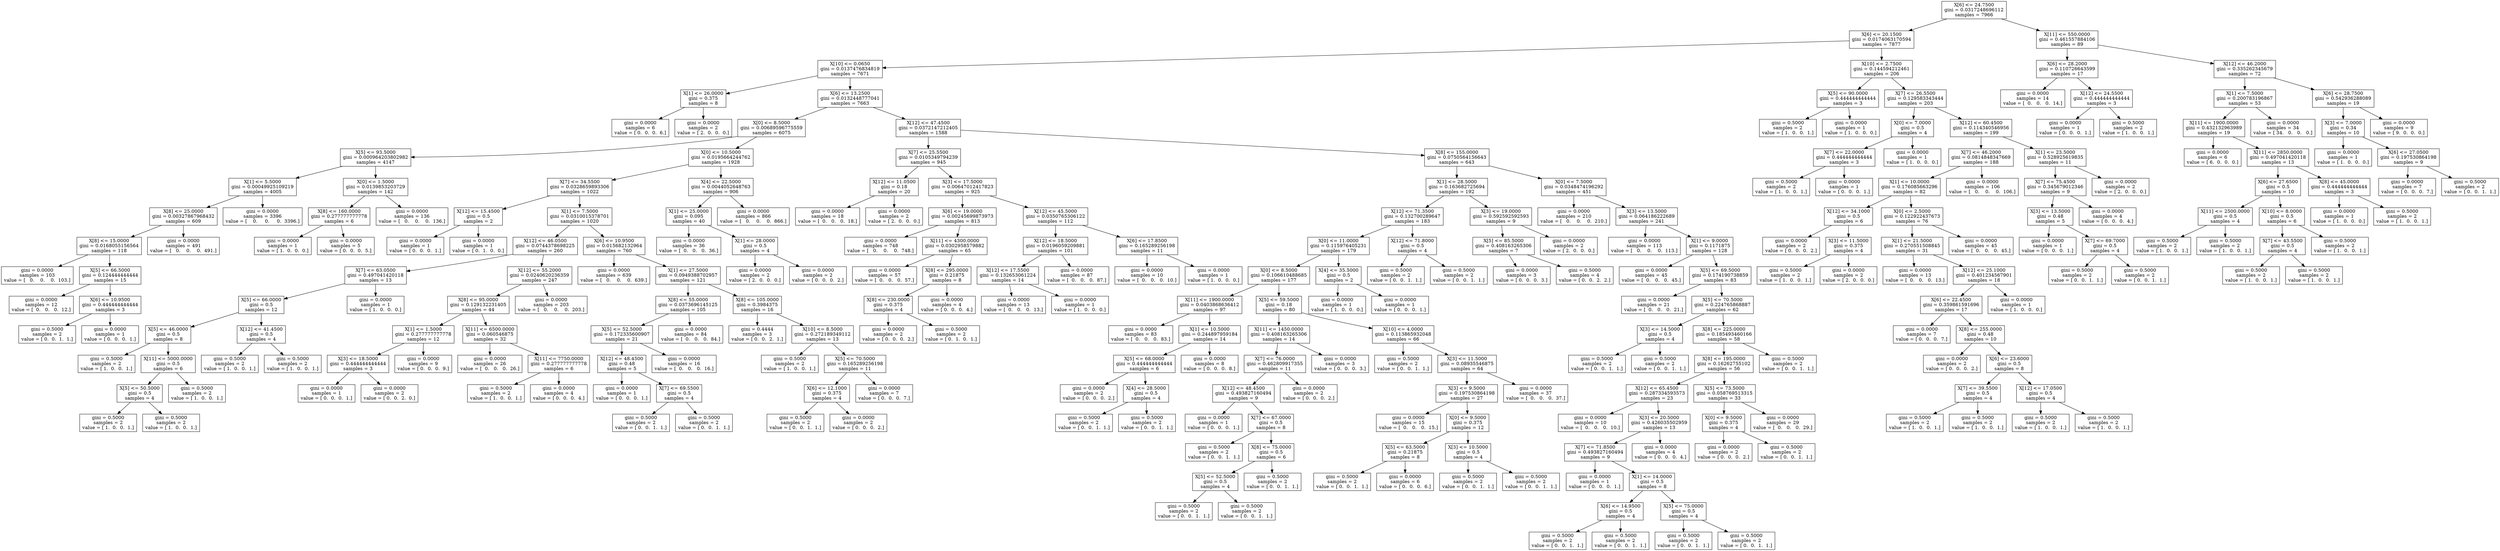 digraph Tree {
0 [label="X[6] <= 24.7500\ngini = 0.0317248696112\nsamples = 7966", shape="box"] ;
1 [label="X[6] <= 20.1500\ngini = 0.0174063170594\nsamples = 7877", shape="box"] ;
0 -> 1 ;
2 [label="X[10] <= 0.0650\ngini = 0.0137476834819\nsamples = 7671", shape="box"] ;
1 -> 2 ;
3 [label="X[1] <= 26.0000\ngini = 0.375\nsamples = 8", shape="box"] ;
2 -> 3 ;
4 [label="gini = 0.0000\nsamples = 6\nvalue = [ 0.  0.  0.  6.]", shape="box"] ;
3 -> 4 ;
5 [label="gini = 0.0000\nsamples = 2\nvalue = [ 2.  0.  0.  0.]", shape="box"] ;
3 -> 5 ;
6 [label="X[6] <= 13.2500\ngini = 0.0132448777041\nsamples = 7663", shape="box"] ;
2 -> 6 ;
7 [label="X[0] <= 8.5000\ngini = 0.00689596775559\nsamples = 6075", shape="box"] ;
6 -> 7 ;
8 [label="X[5] <= 93.5000\ngini = 0.000964203802982\nsamples = 4147", shape="box"] ;
7 -> 8 ;
9 [label="X[1] <= 5.5000\ngini = 0.00049925109219\nsamples = 4005", shape="box"] ;
8 -> 9 ;
10 [label="X[8] <= 25.0000\ngini = 0.00327867968432\nsamples = 609", shape="box"] ;
9 -> 10 ;
11 [label="X[8] <= 15.0000\ngini = 0.0168055156564\nsamples = 118", shape="box"] ;
10 -> 11 ;
12 [label="gini = 0.0000\nsamples = 103\nvalue = [   0.    0.    0.  103.]", shape="box"] ;
11 -> 12 ;
13 [label="X[5] <= 66.5000\ngini = 0.124444444444\nsamples = 15", shape="box"] ;
11 -> 13 ;
14 [label="gini = 0.0000\nsamples = 12\nvalue = [  0.   0.   0.  12.]", shape="box"] ;
13 -> 14 ;
15 [label="X[6] <= 10.9500\ngini = 0.444444444444\nsamples = 3", shape="box"] ;
13 -> 15 ;
16 [label="gini = 0.5000\nsamples = 2\nvalue = [ 0.  0.  1.  1.]", shape="box"] ;
15 -> 16 ;
17 [label="gini = 0.0000\nsamples = 1\nvalue = [ 0.  0.  0.  1.]", shape="box"] ;
15 -> 17 ;
18 [label="gini = 0.0000\nsamples = 491\nvalue = [   0.    0.    0.  491.]", shape="box"] ;
10 -> 18 ;
19 [label="gini = 0.0000\nsamples = 3396\nvalue = [    0.     0.     0.  3396.]", shape="box"] ;
9 -> 19 ;
20 [label="X[0] <= 1.5000\ngini = 0.0139853203729\nsamples = 142", shape="box"] ;
8 -> 20 ;
21 [label="X[8] <= 160.0000\ngini = 0.277777777778\nsamples = 6", shape="box"] ;
20 -> 21 ;
22 [label="gini = 0.0000\nsamples = 1\nvalue = [ 1.  0.  0.  0.]", shape="box"] ;
21 -> 22 ;
23 [label="gini = 0.0000\nsamples = 5\nvalue = [ 0.  0.  0.  5.]", shape="box"] ;
21 -> 23 ;
24 [label="gini = 0.0000\nsamples = 136\nvalue = [   0.    0.    0.  136.]", shape="box"] ;
20 -> 24 ;
25 [label="X[0] <= 10.5000\ngini = 0.0195664244762\nsamples = 1928", shape="box"] ;
7 -> 25 ;
26 [label="X[7] <= 34.5500\ngini = 0.0328659893306\nsamples = 1022", shape="box"] ;
25 -> 26 ;
27 [label="X[12] <= 15.4500\ngini = 0.5\nsamples = 2", shape="box"] ;
26 -> 27 ;
28 [label="gini = 0.0000\nsamples = 1\nvalue = [ 0.  0.  0.  1.]", shape="box"] ;
27 -> 28 ;
29 [label="gini = 0.0000\nsamples = 1\nvalue = [ 0.  1.  0.  0.]", shape="box"] ;
27 -> 29 ;
30 [label="X[1] <= 7.5000\ngini = 0.0310015378701\nsamples = 1020", shape="box"] ;
26 -> 30 ;
31 [label="X[12] <= 46.0500\ngini = 0.0744378698225\nsamples = 260", shape="box"] ;
30 -> 31 ;
32 [label="X[7] <= 63.0500\ngini = 0.497041420118\nsamples = 13", shape="box"] ;
31 -> 32 ;
33 [label="X[5] <= 66.0000\ngini = 0.5\nsamples = 12", shape="box"] ;
32 -> 33 ;
34 [label="X[5] <= 46.0000\ngini = 0.5\nsamples = 8", shape="box"] ;
33 -> 34 ;
35 [label="gini = 0.5000\nsamples = 2\nvalue = [ 1.  0.  0.  1.]", shape="box"] ;
34 -> 35 ;
36 [label="X[11] <= 5000.0000\ngini = 0.5\nsamples = 6", shape="box"] ;
34 -> 36 ;
37 [label="X[5] <= 50.5000\ngini = 0.5\nsamples = 4", shape="box"] ;
36 -> 37 ;
38 [label="gini = 0.5000\nsamples = 2\nvalue = [ 1.  0.  0.  1.]", shape="box"] ;
37 -> 38 ;
39 [label="gini = 0.5000\nsamples = 2\nvalue = [ 1.  0.  0.  1.]", shape="box"] ;
37 -> 39 ;
40 [label="gini = 0.5000\nsamples = 2\nvalue = [ 1.  0.  0.  1.]", shape="box"] ;
36 -> 40 ;
41 [label="X[12] <= 41.4500\ngini = 0.5\nsamples = 4", shape="box"] ;
33 -> 41 ;
42 [label="gini = 0.5000\nsamples = 2\nvalue = [ 1.  0.  0.  1.]", shape="box"] ;
41 -> 42 ;
43 [label="gini = 0.5000\nsamples = 2\nvalue = [ 1.  0.  0.  1.]", shape="box"] ;
41 -> 43 ;
44 [label="gini = 0.0000\nsamples = 1\nvalue = [ 1.  0.  0.  0.]", shape="box"] ;
32 -> 44 ;
45 [label="X[12] <= 55.2000\ngini = 0.0240620236359\nsamples = 247", shape="box"] ;
31 -> 45 ;
46 [label="X[8] <= 95.0000\ngini = 0.129132231405\nsamples = 44", shape="box"] ;
45 -> 46 ;
47 [label="X[1] <= 1.5000\ngini = 0.277777777778\nsamples = 12", shape="box"] ;
46 -> 47 ;
48 [label="X[3] <= 18.5000\ngini = 0.444444444444\nsamples = 3", shape="box"] ;
47 -> 48 ;
49 [label="gini = 0.0000\nsamples = 1\nvalue = [ 0.  0.  0.  1.]", shape="box"] ;
48 -> 49 ;
50 [label="gini = 0.0000\nsamples = 2\nvalue = [ 0.  0.  2.  0.]", shape="box"] ;
48 -> 50 ;
51 [label="gini = 0.0000\nsamples = 9\nvalue = [ 0.  0.  0.  9.]", shape="box"] ;
47 -> 51 ;
52 [label="X[11] <= 6500.0000\ngini = 0.060546875\nsamples = 32", shape="box"] ;
46 -> 52 ;
53 [label="gini = 0.0000\nsamples = 26\nvalue = [  0.   0.   0.  26.]", shape="box"] ;
52 -> 53 ;
54 [label="X[11] <= 7750.0000\ngini = 0.277777777778\nsamples = 6", shape="box"] ;
52 -> 54 ;
55 [label="gini = 0.5000\nsamples = 2\nvalue = [ 1.  0.  0.  1.]", shape="box"] ;
54 -> 55 ;
56 [label="gini = 0.0000\nsamples = 4\nvalue = [ 0.  0.  0.  4.]", shape="box"] ;
54 -> 56 ;
57 [label="gini = 0.0000\nsamples = 203\nvalue = [   0.    0.    0.  203.]", shape="box"] ;
45 -> 57 ;
58 [label="X[6] <= 10.9500\ngini = 0.015682132964\nsamples = 760", shape="box"] ;
30 -> 58 ;
59 [label="gini = 0.0000\nsamples = 639\nvalue = [   0.    0.    0.  639.]", shape="box"] ;
58 -> 59 ;
60 [label="X[1] <= 27.5000\ngini = 0.0949388702957\nsamples = 121", shape="box"] ;
58 -> 60 ;
61 [label="X[8] <= 55.0000\ngini = 0.0373696145125\nsamples = 105", shape="box"] ;
60 -> 61 ;
62 [label="X[5] <= 52.5000\ngini = 0.172335600907\nsamples = 21", shape="box"] ;
61 -> 62 ;
63 [label="X[12] <= 48.4500\ngini = 0.48\nsamples = 5", shape="box"] ;
62 -> 63 ;
64 [label="gini = 0.0000\nsamples = 1\nvalue = [ 0.  0.  0.  1.]", shape="box"] ;
63 -> 64 ;
65 [label="X[7] <= 69.5500\ngini = 0.5\nsamples = 4", shape="box"] ;
63 -> 65 ;
66 [label="gini = 0.5000\nsamples = 2\nvalue = [ 0.  0.  1.  1.]", shape="box"] ;
65 -> 66 ;
67 [label="gini = 0.5000\nsamples = 2\nvalue = [ 0.  0.  1.  1.]", shape="box"] ;
65 -> 67 ;
68 [label="gini = 0.0000\nsamples = 16\nvalue = [  0.   0.   0.  16.]", shape="box"] ;
62 -> 68 ;
69 [label="gini = 0.0000\nsamples = 84\nvalue = [  0.   0.   0.  84.]", shape="box"] ;
61 -> 69 ;
70 [label="X[8] <= 105.0000\ngini = 0.3984375\nsamples = 16", shape="box"] ;
60 -> 70 ;
71 [label="gini = 0.4444\nsamples = 3\nvalue = [ 0.  0.  2.  1.]", shape="box"] ;
70 -> 71 ;
72 [label="X[10] <= 8.5000\ngini = 0.272189349112\nsamples = 13", shape="box"] ;
70 -> 72 ;
73 [label="gini = 0.5000\nsamples = 2\nvalue = [ 1.  0.  0.  1.]", shape="box"] ;
72 -> 73 ;
74 [label="X[5] <= 70.5000\ngini = 0.165289256198\nsamples = 11", shape="box"] ;
72 -> 74 ;
75 [label="X[6] <= 12.1000\ngini = 0.375\nsamples = 4", shape="box"] ;
74 -> 75 ;
76 [label="gini = 0.5000\nsamples = 2\nvalue = [ 0.  0.  1.  1.]", shape="box"] ;
75 -> 76 ;
77 [label="gini = 0.0000\nsamples = 2\nvalue = [ 0.  0.  0.  2.]", shape="box"] ;
75 -> 77 ;
78 [label="gini = 0.0000\nsamples = 7\nvalue = [ 0.  0.  0.  7.]", shape="box"] ;
74 -> 78 ;
79 [label="X[4] <= 22.5000\ngini = 0.0044052648763\nsamples = 906", shape="box"] ;
25 -> 79 ;
80 [label="X[1] <= 25.0000\ngini = 0.095\nsamples = 40", shape="box"] ;
79 -> 80 ;
81 [label="gini = 0.0000\nsamples = 36\nvalue = [  0.   0.   0.  36.]", shape="box"] ;
80 -> 81 ;
82 [label="X[1] <= 28.0000\ngini = 0.5\nsamples = 4", shape="box"] ;
80 -> 82 ;
83 [label="gini = 0.0000\nsamples = 2\nvalue = [ 2.  0.  0.  0.]", shape="box"] ;
82 -> 83 ;
84 [label="gini = 0.0000\nsamples = 2\nvalue = [ 0.  0.  0.  2.]", shape="box"] ;
82 -> 84 ;
85 [label="gini = 0.0000\nsamples = 866\nvalue = [   0.    0.    0.  866.]", shape="box"] ;
79 -> 85 ;
86 [label="X[12] <= 47.4500\ngini = 0.0372147212405\nsamples = 1588", shape="box"] ;
6 -> 86 ;
87 [label="X[7] <= 25.5500\ngini = 0.0105349794239\nsamples = 945", shape="box"] ;
86 -> 87 ;
88 [label="X[12] <= 11.0500\ngini = 0.18\nsamples = 20", shape="box"] ;
87 -> 88 ;
89 [label="gini = 0.0000\nsamples = 18\nvalue = [  0.   0.   0.  18.]", shape="box"] ;
88 -> 89 ;
90 [label="gini = 0.0000\nsamples = 2\nvalue = [ 2.  0.  0.  0.]", shape="box"] ;
88 -> 90 ;
91 [label="X[3] <= 17.5000\ngini = 0.00647012417823\nsamples = 925", shape="box"] ;
87 -> 91 ;
92 [label="X[6] <= 19.0000\ngini = 0.00245699873973\nsamples = 813", shape="box"] ;
91 -> 92 ;
93 [label="gini = 0.0000\nsamples = 748\nvalue = [   0.    0.    0.  748.]", shape="box"] ;
92 -> 93 ;
94 [label="X[11] <= 4300.0000\ngini = 0.0302958579882\nsamples = 65", shape="box"] ;
92 -> 94 ;
95 [label="gini = 0.0000\nsamples = 57\nvalue = [  0.   0.   0.  57.]", shape="box"] ;
94 -> 95 ;
96 [label="X[8] <= 295.0000\ngini = 0.21875\nsamples = 8", shape="box"] ;
94 -> 96 ;
97 [label="X[8] <= 230.0000\ngini = 0.375\nsamples = 4", shape="box"] ;
96 -> 97 ;
98 [label="gini = 0.0000\nsamples = 2\nvalue = [ 0.  0.  0.  2.]", shape="box"] ;
97 -> 98 ;
99 [label="gini = 0.5000\nsamples = 2\nvalue = [ 0.  1.  0.  1.]", shape="box"] ;
97 -> 99 ;
100 [label="gini = 0.0000\nsamples = 4\nvalue = [ 0.  0.  0.  4.]", shape="box"] ;
96 -> 100 ;
101 [label="X[12] <= 45.5000\ngini = 0.0350765306122\nsamples = 112", shape="box"] ;
91 -> 101 ;
102 [label="X[12] <= 18.5000\ngini = 0.0196059209881\nsamples = 101", shape="box"] ;
101 -> 102 ;
103 [label="X[12] <= 17.5500\ngini = 0.132653061224\nsamples = 14", shape="box"] ;
102 -> 103 ;
104 [label="gini = 0.0000\nsamples = 13\nvalue = [  0.   0.   0.  13.]", shape="box"] ;
103 -> 104 ;
105 [label="gini = 0.0000\nsamples = 1\nvalue = [ 1.  0.  0.  0.]", shape="box"] ;
103 -> 105 ;
106 [label="gini = 0.0000\nsamples = 87\nvalue = [  0.   0.   0.  87.]", shape="box"] ;
102 -> 106 ;
107 [label="X[6] <= 17.8500\ngini = 0.165289256198\nsamples = 11", shape="box"] ;
101 -> 107 ;
108 [label="gini = 0.0000\nsamples = 10\nvalue = [  0.   0.   0.  10.]", shape="box"] ;
107 -> 108 ;
109 [label="gini = 0.0000\nsamples = 1\nvalue = [ 1.  0.  0.  0.]", shape="box"] ;
107 -> 109 ;
110 [label="X[8] <= 155.0000\ngini = 0.0750564156643\nsamples = 643", shape="box"] ;
86 -> 110 ;
111 [label="X[1] <= 28.5000\ngini = 0.163682725694\nsamples = 192", shape="box"] ;
110 -> 111 ;
112 [label="X[12] <= 71.3500\ngini = 0.132700289647\nsamples = 183", shape="box"] ;
111 -> 112 ;
113 [label="X[0] <= 11.0000\ngini = 0.115976405231\nsamples = 179", shape="box"] ;
112 -> 113 ;
114 [label="X[0] <= 8.5000\ngini = 0.106610488685\nsamples = 177", shape="box"] ;
113 -> 114 ;
115 [label="X[11] <= 1900.0000\ngini = 0.0403868636412\nsamples = 97", shape="box"] ;
114 -> 115 ;
116 [label="gini = 0.0000\nsamples = 83\nvalue = [  0.   0.   0.  83.]", shape="box"] ;
115 -> 116 ;
117 [label="X[1] <= 10.5000\ngini = 0.244897959184\nsamples = 14", shape="box"] ;
115 -> 117 ;
118 [label="X[5] <= 68.0000\ngini = 0.444444444444\nsamples = 6", shape="box"] ;
117 -> 118 ;
119 [label="gini = 0.0000\nsamples = 2\nvalue = [ 0.  0.  0.  2.]", shape="box"] ;
118 -> 119 ;
120 [label="X[4] <= 28.5000\ngini = 0.5\nsamples = 4", shape="box"] ;
118 -> 120 ;
121 [label="gini = 0.5000\nsamples = 2\nvalue = [ 0.  0.  1.  1.]", shape="box"] ;
120 -> 121 ;
122 [label="gini = 0.5000\nsamples = 2\nvalue = [ 0.  0.  1.  1.]", shape="box"] ;
120 -> 122 ;
123 [label="gini = 0.0000\nsamples = 8\nvalue = [ 0.  0.  0.  8.]", shape="box"] ;
117 -> 123 ;
124 [label="X[5] <= 59.5000\ngini = 0.18\nsamples = 80", shape="box"] ;
114 -> 124 ;
125 [label="X[11] <= 1450.0000\ngini = 0.408163265306\nsamples = 14", shape="box"] ;
124 -> 125 ;
126 [label="X[7] <= 76.0000\ngini = 0.462809917355\nsamples = 11", shape="box"] ;
125 -> 126 ;
127 [label="X[12] <= 48.4500\ngini = 0.493827160494\nsamples = 9", shape="box"] ;
126 -> 127 ;
128 [label="gini = 0.0000\nsamples = 1\nvalue = [ 0.  0.  0.  1.]", shape="box"] ;
127 -> 128 ;
129 [label="X[7] <= 67.0000\ngini = 0.5\nsamples = 8", shape="box"] ;
127 -> 129 ;
130 [label="gini = 0.5000\nsamples = 2\nvalue = [ 0.  0.  1.  1.]", shape="box"] ;
129 -> 130 ;
131 [label="X[8] <= 75.0000\ngini = 0.5\nsamples = 6", shape="box"] ;
129 -> 131 ;
132 [label="X[5] <= 52.5000\ngini = 0.5\nsamples = 4", shape="box"] ;
131 -> 132 ;
133 [label="gini = 0.5000\nsamples = 2\nvalue = [ 0.  0.  1.  1.]", shape="box"] ;
132 -> 133 ;
134 [label="gini = 0.5000\nsamples = 2\nvalue = [ 0.  0.  1.  1.]", shape="box"] ;
132 -> 134 ;
135 [label="gini = 0.5000\nsamples = 2\nvalue = [ 0.  0.  1.  1.]", shape="box"] ;
131 -> 135 ;
136 [label="gini = 0.0000\nsamples = 2\nvalue = [ 0.  0.  0.  2.]", shape="box"] ;
126 -> 136 ;
137 [label="gini = 0.0000\nsamples = 3\nvalue = [ 0.  0.  0.  3.]", shape="box"] ;
125 -> 137 ;
138 [label="X[10] <= 4.0000\ngini = 0.113865932048\nsamples = 66", shape="box"] ;
124 -> 138 ;
139 [label="gini = 0.5000\nsamples = 2\nvalue = [ 0.  0.  1.  1.]", shape="box"] ;
138 -> 139 ;
140 [label="X[3] <= 11.5000\ngini = 0.08935546875\nsamples = 64", shape="box"] ;
138 -> 140 ;
141 [label="X[3] <= 9.5000\ngini = 0.197530864198\nsamples = 27", shape="box"] ;
140 -> 141 ;
142 [label="gini = 0.0000\nsamples = 15\nvalue = [  0.   0.   0.  15.]", shape="box"] ;
141 -> 142 ;
143 [label="X[0] <= 9.5000\ngini = 0.375\nsamples = 12", shape="box"] ;
141 -> 143 ;
144 [label="X[5] <= 63.5000\ngini = 0.21875\nsamples = 8", shape="box"] ;
143 -> 144 ;
145 [label="gini = 0.5000\nsamples = 2\nvalue = [ 0.  0.  1.  1.]", shape="box"] ;
144 -> 145 ;
146 [label="gini = 0.0000\nsamples = 6\nvalue = [ 0.  0.  0.  6.]", shape="box"] ;
144 -> 146 ;
147 [label="X[3] <= 10.5000\ngini = 0.5\nsamples = 4", shape="box"] ;
143 -> 147 ;
148 [label="gini = 0.5000\nsamples = 2\nvalue = [ 0.  0.  1.  1.]", shape="box"] ;
147 -> 148 ;
149 [label="gini = 0.5000\nsamples = 2\nvalue = [ 0.  0.  1.  1.]", shape="box"] ;
147 -> 149 ;
150 [label="gini = 0.0000\nsamples = 37\nvalue = [  0.   0.   0.  37.]", shape="box"] ;
140 -> 150 ;
151 [label="X[4] <= 35.5000\ngini = 0.5\nsamples = 2", shape="box"] ;
113 -> 151 ;
152 [label="gini = 0.0000\nsamples = 1\nvalue = [ 1.  0.  0.  0.]", shape="box"] ;
151 -> 152 ;
153 [label="gini = 0.0000\nsamples = 1\nvalue = [ 0.  0.  0.  1.]", shape="box"] ;
151 -> 153 ;
154 [label="X[12] <= 71.8000\ngini = 0.5\nsamples = 4", shape="box"] ;
112 -> 154 ;
155 [label="gini = 0.5000\nsamples = 2\nvalue = [ 0.  0.  1.  1.]", shape="box"] ;
154 -> 155 ;
156 [label="gini = 0.5000\nsamples = 2\nvalue = [ 0.  0.  1.  1.]", shape="box"] ;
154 -> 156 ;
157 [label="X[3] <= 19.0000\ngini = 0.592592592593\nsamples = 9", shape="box"] ;
111 -> 157 ;
158 [label="X[5] <= 85.5000\ngini = 0.408163265306\nsamples = 7", shape="box"] ;
157 -> 158 ;
159 [label="gini = 0.0000\nsamples = 3\nvalue = [ 0.  0.  0.  3.]", shape="box"] ;
158 -> 159 ;
160 [label="gini = 0.5000\nsamples = 4\nvalue = [ 0.  0.  2.  2.]", shape="box"] ;
158 -> 160 ;
161 [label="gini = 0.0000\nsamples = 2\nvalue = [ 2.  0.  0.  0.]", shape="box"] ;
157 -> 161 ;
162 [label="X[0] <= 7.5000\ngini = 0.0348474196292\nsamples = 451", shape="box"] ;
110 -> 162 ;
163 [label="gini = 0.0000\nsamples = 210\nvalue = [   0.    0.    0.  210.]", shape="box"] ;
162 -> 163 ;
164 [label="X[3] <= 13.5000\ngini = 0.064186222689\nsamples = 241", shape="box"] ;
162 -> 164 ;
165 [label="gini = 0.0000\nsamples = 113\nvalue = [   0.    0.    0.  113.]", shape="box"] ;
164 -> 165 ;
166 [label="X[1] <= 9.0000\ngini = 0.1171875\nsamples = 128", shape="box"] ;
164 -> 166 ;
167 [label="gini = 0.0000\nsamples = 45\nvalue = [  0.   0.   0.  45.]", shape="box"] ;
166 -> 167 ;
168 [label="X[5] <= 69.5000\ngini = 0.174190738859\nsamples = 83", shape="box"] ;
166 -> 168 ;
169 [label="gini = 0.0000\nsamples = 21\nvalue = [  0.   0.   0.  21.]", shape="box"] ;
168 -> 169 ;
170 [label="X[5] <= 70.5000\ngini = 0.224765868887\nsamples = 62", shape="box"] ;
168 -> 170 ;
171 [label="X[3] <= 14.5000\ngini = 0.5\nsamples = 4", shape="box"] ;
170 -> 171 ;
172 [label="gini = 0.5000\nsamples = 2\nvalue = [ 0.  0.  1.  1.]", shape="box"] ;
171 -> 172 ;
173 [label="gini = 0.5000\nsamples = 2\nvalue = [ 0.  0.  1.  1.]", shape="box"] ;
171 -> 173 ;
174 [label="X[8] <= 225.0000\ngini = 0.185493460166\nsamples = 58", shape="box"] ;
170 -> 174 ;
175 [label="X[8] <= 195.0000\ngini = 0.16262755102\nsamples = 56", shape="box"] ;
174 -> 175 ;
176 [label="X[12] <= 65.4500\ngini = 0.287334593573\nsamples = 23", shape="box"] ;
175 -> 176 ;
177 [label="gini = 0.0000\nsamples = 10\nvalue = [  0.   0.   0.  10.]", shape="box"] ;
176 -> 177 ;
178 [label="X[3] <= 20.5000\ngini = 0.426035502959\nsamples = 13", shape="box"] ;
176 -> 178 ;
179 [label="X[7] <= 71.8500\ngini = 0.493827160494\nsamples = 9", shape="box"] ;
178 -> 179 ;
180 [label="gini = 0.0000\nsamples = 1\nvalue = [ 0.  0.  0.  1.]", shape="box"] ;
179 -> 180 ;
181 [label="X[1] <= 14.0000\ngini = 0.5\nsamples = 8", shape="box"] ;
179 -> 181 ;
182 [label="X[6] <= 14.9500\ngini = 0.5\nsamples = 4", shape="box"] ;
181 -> 182 ;
183 [label="gini = 0.5000\nsamples = 2\nvalue = [ 0.  0.  1.  1.]", shape="box"] ;
182 -> 183 ;
184 [label="gini = 0.5000\nsamples = 2\nvalue = [ 0.  0.  1.  1.]", shape="box"] ;
182 -> 184 ;
185 [label="X[5] <= 75.0000\ngini = 0.5\nsamples = 4", shape="box"] ;
181 -> 185 ;
186 [label="gini = 0.5000\nsamples = 2\nvalue = [ 0.  0.  1.  1.]", shape="box"] ;
185 -> 186 ;
187 [label="gini = 0.5000\nsamples = 2\nvalue = [ 0.  0.  1.  1.]", shape="box"] ;
185 -> 187 ;
188 [label="gini = 0.0000\nsamples = 4\nvalue = [ 0.  0.  0.  4.]", shape="box"] ;
178 -> 188 ;
189 [label="X[5] <= 73.5000\ngini = 0.058769513315\nsamples = 33", shape="box"] ;
175 -> 189 ;
190 [label="X[0] <= 9.5000\ngini = 0.375\nsamples = 4", shape="box"] ;
189 -> 190 ;
191 [label="gini = 0.0000\nsamples = 2\nvalue = [ 0.  0.  0.  2.]", shape="box"] ;
190 -> 191 ;
192 [label="gini = 0.5000\nsamples = 2\nvalue = [ 0.  0.  1.  1.]", shape="box"] ;
190 -> 192 ;
193 [label="gini = 0.0000\nsamples = 29\nvalue = [  0.   0.   0.  29.]", shape="box"] ;
189 -> 193 ;
194 [label="gini = 0.5000\nsamples = 2\nvalue = [ 0.  0.  1.  1.]", shape="box"] ;
174 -> 194 ;
195 [label="X[10] <= 2.7500\ngini = 0.144594212461\nsamples = 206", shape="box"] ;
1 -> 195 ;
196 [label="X[5] <= 90.0000\ngini = 0.444444444444\nsamples = 3", shape="box"] ;
195 -> 196 ;
197 [label="gini = 0.5000\nsamples = 2\nvalue = [ 1.  0.  0.  1.]", shape="box"] ;
196 -> 197 ;
198 [label="gini = 0.0000\nsamples = 1\nvalue = [ 1.  0.  0.  0.]", shape="box"] ;
196 -> 198 ;
199 [label="X[7] <= 26.5500\ngini = 0.129583343444\nsamples = 203", shape="box"] ;
195 -> 199 ;
200 [label="X[0] <= 7.0000\ngini = 0.5\nsamples = 4", shape="box"] ;
199 -> 200 ;
201 [label="X[7] <= 22.0000\ngini = 0.444444444444\nsamples = 3", shape="box"] ;
200 -> 201 ;
202 [label="gini = 0.5000\nsamples = 2\nvalue = [ 1.  0.  0.  1.]", shape="box"] ;
201 -> 202 ;
203 [label="gini = 0.0000\nsamples = 1\nvalue = [ 0.  0.  0.  1.]", shape="box"] ;
201 -> 203 ;
204 [label="gini = 0.0000\nsamples = 1\nvalue = [ 1.  0.  0.  0.]", shape="box"] ;
200 -> 204 ;
205 [label="X[12] <= 60.4500\ngini = 0.114340546956\nsamples = 199", shape="box"] ;
199 -> 205 ;
206 [label="X[7] <= 46.2000\ngini = 0.0814848347669\nsamples = 188", shape="box"] ;
205 -> 206 ;
207 [label="X[1] <= 10.0000\ngini = 0.176085663296\nsamples = 82", shape="box"] ;
206 -> 207 ;
208 [label="X[12] <= 34.1000\ngini = 0.5\nsamples = 6", shape="box"] ;
207 -> 208 ;
209 [label="gini = 0.0000\nsamples = 2\nvalue = [ 0.  0.  0.  2.]", shape="box"] ;
208 -> 209 ;
210 [label="X[3] <= 11.5000\ngini = 0.375\nsamples = 4", shape="box"] ;
208 -> 210 ;
211 [label="gini = 0.5000\nsamples = 2\nvalue = [ 1.  0.  0.  1.]", shape="box"] ;
210 -> 211 ;
212 [label="gini = 0.0000\nsamples = 2\nvalue = [ 2.  0.  0.  0.]", shape="box"] ;
210 -> 212 ;
213 [label="X[0] <= 2.5000\ngini = 0.122922437673\nsamples = 76", shape="box"] ;
207 -> 213 ;
214 [label="X[1] <= 21.5000\ngini = 0.270551508845\nsamples = 31", shape="box"] ;
213 -> 214 ;
215 [label="gini = 0.0000\nsamples = 13\nvalue = [  0.   0.   0.  13.]", shape="box"] ;
214 -> 215 ;
216 [label="X[12] <= 25.1000\ngini = 0.401234567901\nsamples = 18", shape="box"] ;
214 -> 216 ;
217 [label="X[6] <= 22.4500\ngini = 0.359861591696\nsamples = 17", shape="box"] ;
216 -> 217 ;
218 [label="gini = 0.0000\nsamples = 7\nvalue = [ 0.  0.  0.  7.]", shape="box"] ;
217 -> 218 ;
219 [label="X[8] <= 255.0000\ngini = 0.48\nsamples = 10", shape="box"] ;
217 -> 219 ;
220 [label="gini = 0.0000\nsamples = 2\nvalue = [ 0.  0.  0.  2.]", shape="box"] ;
219 -> 220 ;
221 [label="X[6] <= 23.6000\ngini = 0.5\nsamples = 8", shape="box"] ;
219 -> 221 ;
222 [label="X[7] <= 39.5500\ngini = 0.5\nsamples = 4", shape="box"] ;
221 -> 222 ;
223 [label="gini = 0.5000\nsamples = 2\nvalue = [ 1.  0.  0.  1.]", shape="box"] ;
222 -> 223 ;
224 [label="gini = 0.5000\nsamples = 2\nvalue = [ 1.  0.  0.  1.]", shape="box"] ;
222 -> 224 ;
225 [label="X[12] <= 17.0500\ngini = 0.5\nsamples = 4", shape="box"] ;
221 -> 225 ;
226 [label="gini = 0.5000\nsamples = 2\nvalue = [ 1.  0.  0.  1.]", shape="box"] ;
225 -> 226 ;
227 [label="gini = 0.5000\nsamples = 2\nvalue = [ 1.  0.  0.  1.]", shape="box"] ;
225 -> 227 ;
228 [label="gini = 0.0000\nsamples = 1\nvalue = [ 1.  0.  0.  0.]", shape="box"] ;
216 -> 228 ;
229 [label="gini = 0.0000\nsamples = 45\nvalue = [  0.   0.   0.  45.]", shape="box"] ;
213 -> 229 ;
230 [label="gini = 0.0000\nsamples = 106\nvalue = [   0.    0.    0.  106.]", shape="box"] ;
206 -> 230 ;
231 [label="X[1] <= 23.5000\ngini = 0.528925619835\nsamples = 11", shape="box"] ;
205 -> 231 ;
232 [label="X[7] <= 75.4500\ngini = 0.345679012346\nsamples = 9", shape="box"] ;
231 -> 232 ;
233 [label="X[3] <= 13.5000\ngini = 0.48\nsamples = 5", shape="box"] ;
232 -> 233 ;
234 [label="gini = 0.0000\nsamples = 1\nvalue = [ 0.  0.  0.  1.]", shape="box"] ;
233 -> 234 ;
235 [label="X[7] <= 69.7000\ngini = 0.5\nsamples = 4", shape="box"] ;
233 -> 235 ;
236 [label="gini = 0.5000\nsamples = 2\nvalue = [ 0.  0.  1.  1.]", shape="box"] ;
235 -> 236 ;
237 [label="gini = 0.5000\nsamples = 2\nvalue = [ 0.  0.  1.  1.]", shape="box"] ;
235 -> 237 ;
238 [label="gini = 0.0000\nsamples = 4\nvalue = [ 0.  0.  0.  4.]", shape="box"] ;
232 -> 238 ;
239 [label="gini = 0.0000\nsamples = 2\nvalue = [ 2.  0.  0.  0.]", shape="box"] ;
231 -> 239 ;
240 [label="X[11] <= 550.0000\ngini = 0.461557884106\nsamples = 89", shape="box"] ;
0 -> 240 ;
241 [label="X[6] <= 28.2000\ngini = 0.110726643599\nsamples = 17", shape="box"] ;
240 -> 241 ;
242 [label="gini = 0.0000\nsamples = 14\nvalue = [  0.   0.   0.  14.]", shape="box"] ;
241 -> 242 ;
243 [label="X[12] <= 24.5500\ngini = 0.444444444444\nsamples = 3", shape="box"] ;
241 -> 243 ;
244 [label="gini = 0.0000\nsamples = 1\nvalue = [ 0.  0.  0.  1.]", shape="box"] ;
243 -> 244 ;
245 [label="gini = 0.5000\nsamples = 2\nvalue = [ 1.  0.  0.  1.]", shape="box"] ;
243 -> 245 ;
246 [label="X[12] <= 46.2000\ngini = 0.335262345679\nsamples = 72", shape="box"] ;
240 -> 246 ;
247 [label="X[1] <= 7.5000\ngini = 0.200783196867\nsamples = 53", shape="box"] ;
246 -> 247 ;
248 [label="X[11] <= 1900.0000\ngini = 0.432132963989\nsamples = 19", shape="box"] ;
247 -> 248 ;
249 [label="gini = 0.0000\nsamples = 6\nvalue = [ 6.  0.  0.  0.]", shape="box"] ;
248 -> 249 ;
250 [label="X[11] <= 2850.0000\ngini = 0.497041420118\nsamples = 13", shape="box"] ;
248 -> 250 ;
251 [label="X[6] <= 27.6500\ngini = 0.5\nsamples = 10", shape="box"] ;
250 -> 251 ;
252 [label="X[11] <= 2500.0000\ngini = 0.5\nsamples = 4", shape="box"] ;
251 -> 252 ;
253 [label="gini = 0.5000\nsamples = 2\nvalue = [ 1.  0.  0.  1.]", shape="box"] ;
252 -> 253 ;
254 [label="gini = 0.5000\nsamples = 2\nvalue = [ 1.  0.  0.  1.]", shape="box"] ;
252 -> 254 ;
255 [label="X[10] <= 8.0000\ngini = 0.5\nsamples = 6", shape="box"] ;
251 -> 255 ;
256 [label="X[7] <= 43.5500\ngini = 0.5\nsamples = 4", shape="box"] ;
255 -> 256 ;
257 [label="gini = 0.5000\nsamples = 2\nvalue = [ 1.  0.  0.  1.]", shape="box"] ;
256 -> 257 ;
258 [label="gini = 0.5000\nsamples = 2\nvalue = [ 1.  0.  0.  1.]", shape="box"] ;
256 -> 258 ;
259 [label="gini = 0.5000\nsamples = 2\nvalue = [ 1.  0.  0.  1.]", shape="box"] ;
255 -> 259 ;
260 [label="X[8] <= 45.0000\ngini = 0.444444444444\nsamples = 3", shape="box"] ;
250 -> 260 ;
261 [label="gini = 0.0000\nsamples = 1\nvalue = [ 1.  0.  0.  0.]", shape="box"] ;
260 -> 261 ;
262 [label="gini = 0.5000\nsamples = 2\nvalue = [ 1.  0.  0.  1.]", shape="box"] ;
260 -> 262 ;
263 [label="gini = 0.0000\nsamples = 34\nvalue = [ 34.   0.   0.   0.]", shape="box"] ;
247 -> 263 ;
264 [label="X[6] <= 28.7500\ngini = 0.542936288089\nsamples = 19", shape="box"] ;
246 -> 264 ;
265 [label="X[3] <= 7.0000\ngini = 0.34\nsamples = 10", shape="box"] ;
264 -> 265 ;
266 [label="gini = 0.0000\nsamples = 1\nvalue = [ 1.  0.  0.  0.]", shape="box"] ;
265 -> 266 ;
267 [label="X[6] <= 27.0500\ngini = 0.197530864198\nsamples = 9", shape="box"] ;
265 -> 267 ;
268 [label="gini = 0.0000\nsamples = 7\nvalue = [ 0.  0.  0.  7.]", shape="box"] ;
267 -> 268 ;
269 [label="gini = 0.5000\nsamples = 2\nvalue = [ 0.  0.  1.  1.]", shape="box"] ;
267 -> 269 ;
270 [label="gini = 0.0000\nsamples = 9\nvalue = [ 9.  0.  0.  0.]", shape="box"] ;
264 -> 270 ;
}